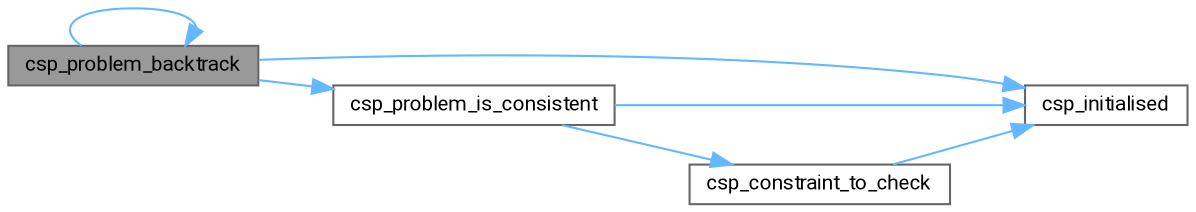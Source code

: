 digraph "csp_problem_backtrack"
{
 // LATEX_PDF_SIZE
  bgcolor="transparent";
  edge [fontname=Roboto,fontsize=10,labelfontname=Roboto,labelfontsize=10];
  node [fontname=Roboto,fontsize=10,shape=box,height=0.2,width=0.4];
  rankdir="LR";
  Node1 [id="Node000001",label="csp_problem_backtrack",height=0.2,width=0.4,color="gray40", fillcolor="grey60", style="filled", fontcolor="black",tooltip="Recursively solves the CSP problem using backtracking from a given variable."];
  Node1 -> Node2 [id="edge1_Node000001_Node000002",color="steelblue1",style="solid",tooltip=" "];
  Node2 [id="Node000002",label="csp_initialised",height=0.2,width=0.4,color="grey40", fillcolor="white", style="filled",URL="$csp_8c.html#aca1712012517bff1090a471f502cf729",tooltip="Checks if the CSP library is initialized."];
  Node1 -> Node1 [id="edge2_Node000001_Node000001",color="steelblue1",style="solid",tooltip=" "];
  Node1 -> Node3 [id="edge3_Node000001_Node000003",color="steelblue1",style="solid",tooltip=" "];
  Node3 [id="Node000003",label="csp_problem_is_consistent",height=0.2,width=0.4,color="grey40", fillcolor="white", style="filled",URL="$csp_8c.html#aa99de6b1a87c93273c7e4df221ad4318",tooltip="Checks if the current partial assignment is consistent with all constraints."];
  Node3 -> Node4 [id="edge4_Node000003_Node000004",color="steelblue1",style="solid",tooltip=" "];
  Node4 [id="Node000004",label="csp_constraint_to_check",height=0.2,width=0.4,color="grey40", fillcolor="white", style="filled",URL="$csp_8c.html#a8e96fe29fce42103f0e6dc9cc5baa167",tooltip="Determines if a constraint can be checked at the current stage of problem solving."];
  Node4 -> Node2 [id="edge5_Node000004_Node000002",color="steelblue1",style="solid",tooltip=" "];
  Node3 -> Node2 [id="edge6_Node000003_Node000002",color="steelblue1",style="solid",tooltip=" "];
}

